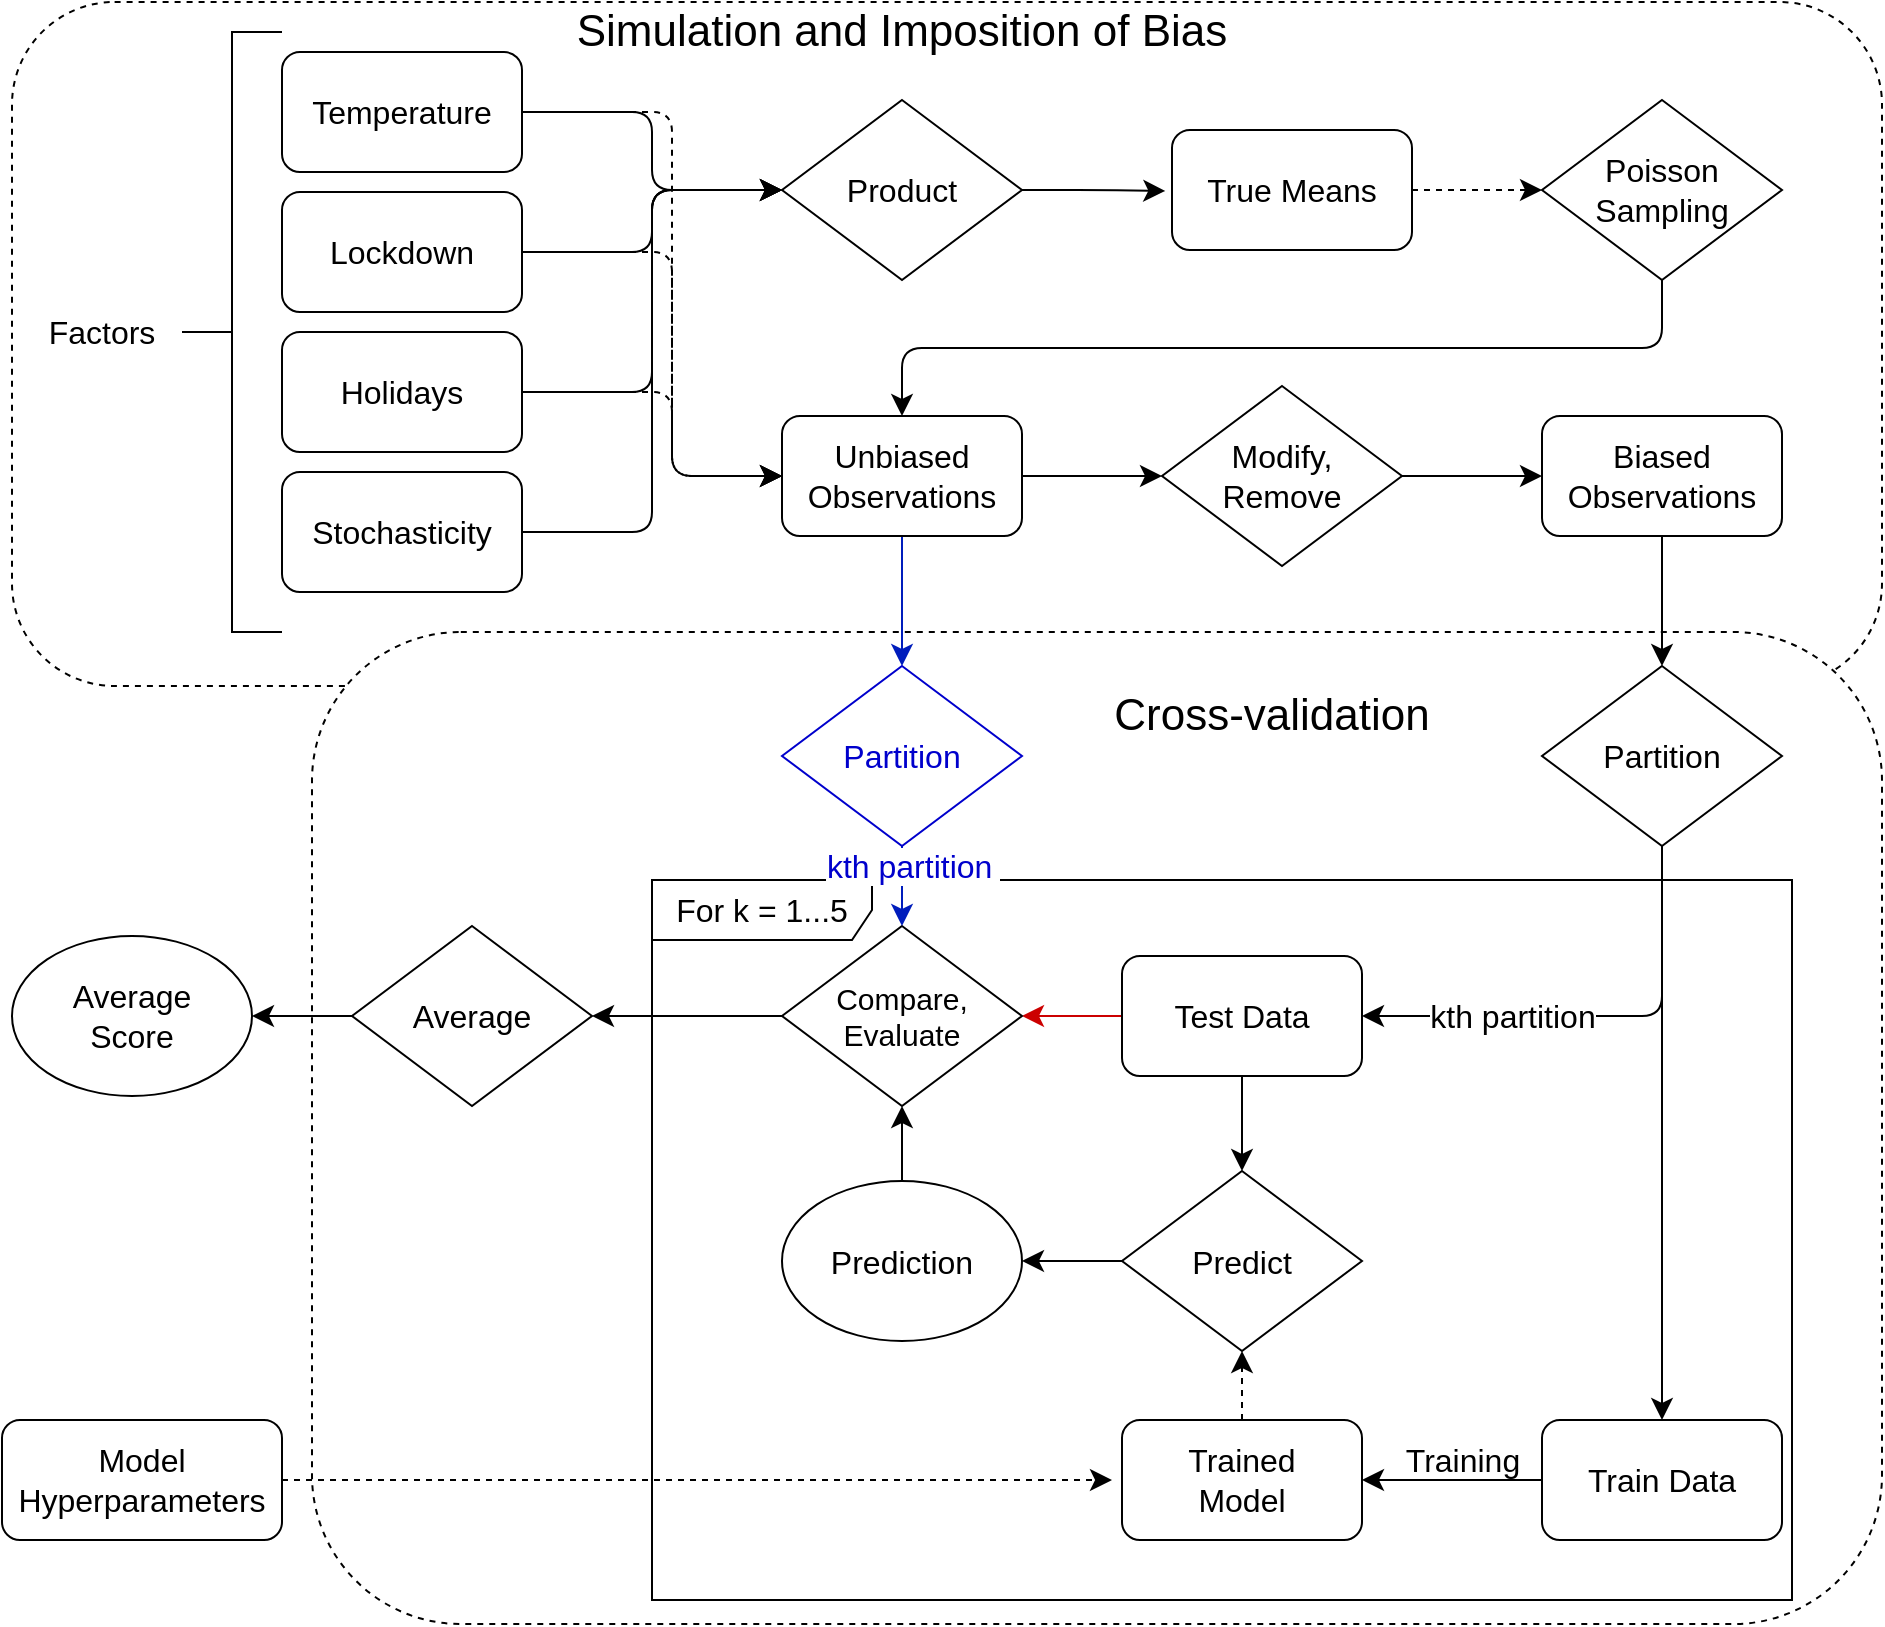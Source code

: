 <mxfile version="23.1.1" type="device">
  <diagram id="6a731a19-8d31-9384-78a2-239565b7b9f0" name="Page-1">
    <mxGraphModel dx="1431" dy="884" grid="1" gridSize="10" guides="1" tooltips="1" connect="1" arrows="1" fold="1" page="1" pageScale="1" pageWidth="1169" pageHeight="827" background="none" math="0" shadow="0">
      <root>
        <mxCell id="0" />
        <mxCell id="1" parent="0" />
        <mxCell id="N-EXLYOBHCz0gF71m2AQ-140" value="" style="rounded=1;whiteSpace=wrap;html=1;fontFamily=Helvetica;fontSize=12;fontColor=default;fillColor=default;dashed=1;" parent="1" vertex="1">
          <mxGeometry x="150" y="8" width="935" height="342" as="geometry" />
        </mxCell>
        <mxCell id="N-EXLYOBHCz0gF71m2AQ-133" value="" style="rounded=1;whiteSpace=wrap;html=1;fontFamily=Helvetica;fontSize=12;fontColor=default;fillColor=default;dashed=1;" parent="1" vertex="1">
          <mxGeometry x="300" y="323" width="785" height="496" as="geometry" />
        </mxCell>
        <mxCell id="N-EXLYOBHCz0gF71m2AQ-56" value="Temperature" style="rounded=1;whiteSpace=wrap;html=1;fontSize=16;strokeWidth=1;" parent="1" vertex="1">
          <mxGeometry x="285" y="33" width="120" height="60" as="geometry" />
        </mxCell>
        <mxCell id="N-EXLYOBHCz0gF71m2AQ-57" value="Lockdown" style="rounded=1;whiteSpace=wrap;html=1;fontSize=16;strokeWidth=1;" parent="1" vertex="1">
          <mxGeometry x="285" y="103" width="120" height="60" as="geometry" />
        </mxCell>
        <mxCell id="N-EXLYOBHCz0gF71m2AQ-58" value="True Means" style="rounded=1;whiteSpace=wrap;html=1;fontSize=16;strokeWidth=1;" parent="1" vertex="1">
          <mxGeometry x="730" y="72" width="120" height="60" as="geometry" />
        </mxCell>
        <mxCell id="N-EXLYOBHCz0gF71m2AQ-59" value="&lt;p class=&quot;pf0&quot;&gt;Stochasticity&lt;/p&gt;" style="rounded=1;whiteSpace=wrap;html=1;fontSize=16;strokeWidth=1;" parent="1" vertex="1">
          <mxGeometry x="285" y="243" width="120" height="60" as="geometry" />
        </mxCell>
        <mxCell id="N-EXLYOBHCz0gF71m2AQ-60" value="Factors" style="text;html=1;strokeColor=none;fillColor=none;align=center;verticalAlign=middle;whiteSpace=wrap;rounded=0;fontSize=16;" parent="1" vertex="1">
          <mxGeometry x="165" y="158" width="60" height="30" as="geometry" />
        </mxCell>
        <mxCell id="N-EXLYOBHCz0gF71m2AQ-62" value="" style="endArrow=classic;html=1;rounded=1;fontSize=12;startSize=8;endSize=8;exitX=1;exitY=0.5;exitDx=0;exitDy=0;entryX=0;entryY=0.5;entryDx=0;entryDy=0;edgeStyle=orthogonalEdgeStyle;curved=0;" parent="1" source="N-EXLYOBHCz0gF71m2AQ-56" target="N-EXLYOBHCz0gF71m2AQ-67" edge="1">
          <mxGeometry width="50" height="50" relative="1" as="geometry">
            <mxPoint x="285" y="238" as="sourcePoint" />
            <mxPoint x="255.0" y="218" as="targetPoint" />
          </mxGeometry>
        </mxCell>
        <mxCell id="N-EXLYOBHCz0gF71m2AQ-63" value="" style="endArrow=classic;html=1;rounded=1;fontSize=12;startSize=8;endSize=8;exitX=1;exitY=0.5;exitDx=0;exitDy=0;entryX=0;entryY=0.5;entryDx=0;entryDy=0;edgeStyle=orthogonalEdgeStyle;curved=0;" parent="1" source="N-EXLYOBHCz0gF71m2AQ-57" target="N-EXLYOBHCz0gF71m2AQ-67" edge="1">
          <mxGeometry width="50" height="50" relative="1" as="geometry">
            <mxPoint x="285" y="238" as="sourcePoint" />
            <mxPoint x="255.0" y="218" as="targetPoint" />
          </mxGeometry>
        </mxCell>
        <mxCell id="N-EXLYOBHCz0gF71m2AQ-65" value="" style="endArrow=classic;html=1;rounded=1;fontSize=12;startSize=8;endSize=8;exitX=1;exitY=0.5;exitDx=0;exitDy=0;entryX=0;entryY=0.5;entryDx=0;entryDy=0;edgeStyle=orthogonalEdgeStyle;curved=0;" parent="1" source="N-EXLYOBHCz0gF71m2AQ-59" target="N-EXLYOBHCz0gF71m2AQ-67" edge="1">
          <mxGeometry width="50" height="50" relative="1" as="geometry">
            <mxPoint x="275" y="208" as="sourcePoint" />
            <mxPoint x="255.0" y="218" as="targetPoint" />
          </mxGeometry>
        </mxCell>
        <mxCell id="N-EXLYOBHCz0gF71m2AQ-67" value="&lt;font style=&quot;font-size: 16px;&quot;&gt;Product&lt;/font&gt;" style="rhombus;whiteSpace=wrap;html=1;fontFamily=Helvetica;fontSize=12;fontColor=default;" parent="1" vertex="1">
          <mxGeometry x="535" y="57" width="120" height="90" as="geometry" />
        </mxCell>
        <mxCell id="N-EXLYOBHCz0gF71m2AQ-68" value="Holidays" style="rounded=1;whiteSpace=wrap;html=1;fontSize=16;strokeWidth=1;" parent="1" vertex="1">
          <mxGeometry x="285" y="173" width="120" height="60" as="geometry" />
        </mxCell>
        <mxCell id="N-EXLYOBHCz0gF71m2AQ-70" value="" style="endArrow=classic;html=1;rounded=1;fontSize=12;startSize=8;endSize=8;exitX=1;exitY=0.5;exitDx=0;exitDy=0;entryX=0;entryY=0.5;entryDx=0;entryDy=0;edgeStyle=orthogonalEdgeStyle;curved=0;" parent="1" source="N-EXLYOBHCz0gF71m2AQ-68" target="N-EXLYOBHCz0gF71m2AQ-67" edge="1">
          <mxGeometry width="50" height="50" relative="1" as="geometry">
            <mxPoint x="195" y="318" as="sourcePoint" />
            <mxPoint x="265" y="218" as="targetPoint" />
          </mxGeometry>
        </mxCell>
        <mxCell id="N-EXLYOBHCz0gF71m2AQ-126" style="edgeStyle=orthogonalEdgeStyle;shape=connector;curved=0;rounded=1;orthogonalLoop=1;jettySize=auto;html=1;exitX=0.5;exitY=1;exitDx=0;exitDy=0;entryX=0.5;entryY=0;entryDx=0;entryDy=0;labelBackgroundColor=default;strokeColor=default;align=center;verticalAlign=middle;fontFamily=Helvetica;fontSize=12;fontColor=default;endArrow=classic;startSize=8;endSize=8;" parent="1" source="N-EXLYOBHCz0gF71m2AQ-73" target="N-EXLYOBHCz0gF71m2AQ-76" edge="1">
          <mxGeometry relative="1" as="geometry" />
        </mxCell>
        <mxCell id="N-EXLYOBHCz0gF71m2AQ-73" value="&lt;font style=&quot;font-size: 16px;&quot;&gt;Poisson &lt;br&gt;Sampling&lt;/font&gt;" style="rhombus;whiteSpace=wrap;html=1;fontFamily=Helvetica;fontSize=12;fontColor=default;" parent="1" vertex="1">
          <mxGeometry x="915" y="57" width="120" height="90" as="geometry" />
        </mxCell>
        <mxCell id="N-EXLYOBHCz0gF71m2AQ-74" value="" style="endArrow=classic;html=1;rounded=1;labelBackgroundColor=default;strokeColor=default;align=center;verticalAlign=middle;fontFamily=Helvetica;fontSize=12;fontColor=default;startSize=8;endSize=8;shape=connector;edgeStyle=orthogonalEdgeStyle;curved=0;exitX=1;exitY=0.5;exitDx=0;exitDy=0;entryX=0;entryY=0.5;entryDx=0;entryDy=0;dashed=1;" parent="1" source="N-EXLYOBHCz0gF71m2AQ-58" target="N-EXLYOBHCz0gF71m2AQ-73" edge="1">
          <mxGeometry width="50" height="50" relative="1" as="geometry">
            <mxPoint x="830" y="232" as="sourcePoint" />
            <mxPoint x="880" y="182" as="targetPoint" />
          </mxGeometry>
        </mxCell>
        <mxCell id="N-EXLYOBHCz0gF71m2AQ-124" style="edgeStyle=orthogonalEdgeStyle;shape=connector;curved=0;rounded=1;orthogonalLoop=1;jettySize=auto;html=1;exitX=0.5;exitY=1;exitDx=0;exitDy=0;entryX=0.5;entryY=0;entryDx=0;entryDy=0;labelBackgroundColor=default;strokeColor=#001DBC;align=center;verticalAlign=middle;fontFamily=Helvetica;fontSize=12;fontColor=default;endArrow=classic;startSize=8;endSize=8;fillColor=#0050ef;" parent="1" source="N-EXLYOBHCz0gF71m2AQ-76" target="N-EXLYOBHCz0gF71m2AQ-123" edge="1">
          <mxGeometry relative="1" as="geometry" />
        </mxCell>
        <mxCell id="N-EXLYOBHCz0gF71m2AQ-76" value="Unbiased Observations" style="rounded=1;whiteSpace=wrap;html=1;fontSize=16;strokeWidth=1;" parent="1" vertex="1">
          <mxGeometry x="535" y="215" width="120" height="60" as="geometry" />
        </mxCell>
        <mxCell id="N-EXLYOBHCz0gF71m2AQ-77" value="&lt;span style=&quot;font-size: 16px;&quot;&gt;Modify,&lt;br&gt;Remove&lt;/span&gt;" style="rhombus;whiteSpace=wrap;html=1;fontFamily=Helvetica;fontSize=12;fontColor=default;" parent="1" vertex="1">
          <mxGeometry x="725" y="200" width="120" height="90" as="geometry" />
        </mxCell>
        <mxCell id="N-EXLYOBHCz0gF71m2AQ-78" value="" style="endArrow=classic;html=1;rounded=1;labelBackgroundColor=default;strokeColor=default;align=center;verticalAlign=middle;fontFamily=Helvetica;fontSize=12;fontColor=default;startSize=8;endSize=8;shape=connector;edgeStyle=orthogonalEdgeStyle;curved=0;exitX=1;exitY=0.5;exitDx=0;exitDy=0;entryX=0;entryY=0.5;entryDx=0;entryDy=0;" parent="1" source="N-EXLYOBHCz0gF71m2AQ-76" target="N-EXLYOBHCz0gF71m2AQ-77" edge="1">
          <mxGeometry width="50" height="50" relative="1" as="geometry">
            <mxPoint x="505" y="255" as="sourcePoint" />
            <mxPoint x="555" y="255" as="targetPoint" />
          </mxGeometry>
        </mxCell>
        <mxCell id="N-EXLYOBHCz0gF71m2AQ-79" value="Biased Observations" style="rounded=1;whiteSpace=wrap;html=1;fontSize=16;strokeWidth=1;" parent="1" vertex="1">
          <mxGeometry x="915" y="215" width="120" height="60" as="geometry" />
        </mxCell>
        <mxCell id="N-EXLYOBHCz0gF71m2AQ-80" value="" style="endArrow=classic;html=1;rounded=1;labelBackgroundColor=default;strokeColor=default;align=center;verticalAlign=middle;fontFamily=Helvetica;fontSize=12;fontColor=default;startSize=8;endSize=8;shape=connector;edgeStyle=orthogonalEdgeStyle;curved=0;exitX=1;exitY=0.5;exitDx=0;exitDy=0;entryX=0;entryY=0.5;entryDx=0;entryDy=0;" parent="1" source="N-EXLYOBHCz0gF71m2AQ-77" target="N-EXLYOBHCz0gF71m2AQ-79" edge="1">
          <mxGeometry width="50" height="50" relative="1" as="geometry">
            <mxPoint x="675" y="255" as="sourcePoint" />
            <mxPoint x="725" y="255" as="targetPoint" />
          </mxGeometry>
        </mxCell>
        <mxCell id="N-EXLYOBHCz0gF71m2AQ-142" style="edgeStyle=orthogonalEdgeStyle;shape=connector;curved=0;rounded=1;orthogonalLoop=1;jettySize=auto;html=1;exitX=0.5;exitY=1;exitDx=0;exitDy=0;entryX=1;entryY=0.5;entryDx=0;entryDy=0;labelBackgroundColor=default;strokeColor=default;align=center;verticalAlign=middle;fontFamily=Helvetica;fontSize=12;fontColor=default;endArrow=classic;startSize=8;endSize=8;" parent="1" source="N-EXLYOBHCz0gF71m2AQ-85" target="N-EXLYOBHCz0gF71m2AQ-90" edge="1">
          <mxGeometry relative="1" as="geometry" />
        </mxCell>
        <mxCell id="N-EXLYOBHCz0gF71m2AQ-143" value="&lt;font style=&quot;font-size: 16px;&quot;&gt;kth partition&lt;/font&gt;" style="edgeLabel;html=1;align=center;verticalAlign=middle;resizable=0;points=[];fontSize=12;fontFamily=Helvetica;fontColor=default;" parent="N-EXLYOBHCz0gF71m2AQ-142" vertex="1" connectable="0">
          <mxGeometry x="0.534" y="3" relative="1" as="geometry">
            <mxPoint x="20" y="-3" as="offset" />
          </mxGeometry>
        </mxCell>
        <mxCell id="N-EXLYOBHCz0gF71m2AQ-85" value="&lt;span style=&quot;font-size: 16px;&quot;&gt;Partition&lt;/span&gt;" style="rhombus;whiteSpace=wrap;html=1;fontFamily=Helvetica;fontSize=12;fontColor=default;" parent="1" vertex="1">
          <mxGeometry x="915" y="340" width="120" height="90" as="geometry" />
        </mxCell>
        <mxCell id="N-EXLYOBHCz0gF71m2AQ-86" value="" style="endArrow=classic;html=1;rounded=1;labelBackgroundColor=default;strokeColor=default;align=center;verticalAlign=middle;fontFamily=Helvetica;fontSize=12;fontColor=default;startSize=8;endSize=8;shape=connector;edgeStyle=orthogonalEdgeStyle;curved=0;exitX=0.5;exitY=1;exitDx=0;exitDy=0;entryX=0.5;entryY=0;entryDx=0;entryDy=0;" parent="1" source="N-EXLYOBHCz0gF71m2AQ-79" target="N-EXLYOBHCz0gF71m2AQ-85" edge="1">
          <mxGeometry width="50" height="50" relative="1" as="geometry">
            <mxPoint x="645" y="468" as="sourcePoint" />
            <mxPoint x="945" y="343" as="targetPoint" />
            <Array as="points" />
          </mxGeometry>
        </mxCell>
        <mxCell id="N-EXLYOBHCz0gF71m2AQ-88" value="" style="endArrow=classic;html=1;rounded=1;labelBackgroundColor=default;strokeColor=default;align=center;verticalAlign=middle;fontFamily=Helvetica;fontSize=12;fontColor=default;startSize=8;endSize=8;shape=connector;edgeStyle=orthogonalEdgeStyle;curved=0;exitX=0.5;exitY=1;exitDx=0;exitDy=0;" parent="1" source="N-EXLYOBHCz0gF71m2AQ-85" target="N-EXLYOBHCz0gF71m2AQ-89" edge="1">
          <mxGeometry width="50" height="50" relative="1" as="geometry">
            <mxPoint x="975" y="407" as="sourcePoint" />
            <mxPoint x="685" y="532" as="targetPoint" />
            <Array as="points" />
          </mxGeometry>
        </mxCell>
        <mxCell id="N-EXLYOBHCz0gF71m2AQ-129" style="edgeStyle=orthogonalEdgeStyle;shape=connector;curved=0;rounded=1;orthogonalLoop=1;jettySize=auto;html=1;exitX=0;exitY=0.5;exitDx=0;exitDy=0;entryX=1;entryY=0.5;entryDx=0;entryDy=0;labelBackgroundColor=default;strokeColor=default;align=center;verticalAlign=middle;fontFamily=Helvetica;fontSize=12;fontColor=default;endArrow=classic;startSize=8;endSize=8;" parent="1" source="N-EXLYOBHCz0gF71m2AQ-89" target="N-EXLYOBHCz0gF71m2AQ-97" edge="1">
          <mxGeometry relative="1" as="geometry" />
        </mxCell>
        <mxCell id="N-EXLYOBHCz0gF71m2AQ-130" value="&lt;font style=&quot;font-size: 16px;&quot;&gt;Training&lt;/font&gt;" style="edgeLabel;html=1;align=center;verticalAlign=middle;resizable=0;points=[];fontSize=12;fontFamily=Helvetica;fontColor=default;labelBackgroundColor=none;" parent="N-EXLYOBHCz0gF71m2AQ-129" vertex="1" connectable="0">
          <mxGeometry x="0.165" y="-1" relative="1" as="geometry">
            <mxPoint x="12" y="-9" as="offset" />
          </mxGeometry>
        </mxCell>
        <mxCell id="N-EXLYOBHCz0gF71m2AQ-89" value="&lt;font style=&quot;font-size: 16px;&quot;&gt;Train Data&lt;/font&gt;" style="rounded=1;whiteSpace=wrap;html=1;fontFamily=Helvetica;fontSize=12;fontColor=default;" parent="1" vertex="1">
          <mxGeometry x="915" y="717" width="120" height="60" as="geometry" />
        </mxCell>
        <mxCell id="N-EXLYOBHCz0gF71m2AQ-116" style="edgeStyle=orthogonalEdgeStyle;shape=connector;curved=0;rounded=1;orthogonalLoop=1;jettySize=auto;html=1;exitX=0;exitY=0.5;exitDx=0;exitDy=0;entryX=1;entryY=0.5;entryDx=0;entryDy=0;labelBackgroundColor=default;strokeColor=#CC0000;align=center;verticalAlign=middle;fontFamily=Helvetica;fontSize=12;fontColor=default;endArrow=classic;startSize=8;endSize=8;fillColor=#a20025;" parent="1" source="N-EXLYOBHCz0gF71m2AQ-90" target="N-EXLYOBHCz0gF71m2AQ-110" edge="1">
          <mxGeometry relative="1" as="geometry" />
        </mxCell>
        <mxCell id="N-EXLYOBHCz0gF71m2AQ-90" value="&lt;span style=&quot;font-size: 16px;&quot;&gt;Test Data&lt;/span&gt;" style="rounded=1;whiteSpace=wrap;html=1;fontFamily=Helvetica;fontSize=12;fontColor=default;" parent="1" vertex="1">
          <mxGeometry x="705" y="485" width="120" height="60" as="geometry" />
        </mxCell>
        <mxCell id="N-EXLYOBHCz0gF71m2AQ-95" value="" style="strokeWidth=1;html=1;shape=mxgraph.flowchart.annotation_2;align=left;labelPosition=right;pointerEvents=1;fontFamily=Helvetica;fontSize=12;fontColor=default;shadow=0;" parent="1" vertex="1">
          <mxGeometry x="235" y="23" width="50" height="300" as="geometry" />
        </mxCell>
        <mxCell id="N-EXLYOBHCz0gF71m2AQ-96" value="&lt;font style=&quot;font-size: 16px;&quot;&gt;For k = 1...5&lt;/font&gt;" style="shape=umlFrame;whiteSpace=wrap;html=1;pointerEvents=0;fontFamily=Helvetica;fontSize=12;fontColor=default;width=110;height=30;" parent="1" vertex="1">
          <mxGeometry x="470" y="447" width="570" height="360" as="geometry" />
        </mxCell>
        <mxCell id="N-EXLYOBHCz0gF71m2AQ-97" value="&lt;font style=&quot;font-size: 16px;&quot;&gt;Trained&lt;br&gt;Model&lt;/font&gt;" style="rounded=1;whiteSpace=wrap;html=1;fontFamily=Helvetica;fontSize=12;fontColor=default;" parent="1" vertex="1">
          <mxGeometry x="705" y="717" width="120" height="60" as="geometry" />
        </mxCell>
        <mxCell id="N-EXLYOBHCz0gF71m2AQ-102" value="&lt;font style=&quot;font-size: 16px;&quot;&gt;Model Hyperparameters&lt;/font&gt;" style="rounded=1;whiteSpace=wrap;html=1;fontFamily=Helvetica;fontSize=12;fontColor=default;" parent="1" vertex="1">
          <mxGeometry x="145" y="717" width="140" height="60" as="geometry" />
        </mxCell>
        <mxCell id="N-EXLYOBHCz0gF71m2AQ-103" value="" style="endArrow=classic;html=1;rounded=1;labelBackgroundColor=default;strokeColor=default;align=center;verticalAlign=middle;fontFamily=Helvetica;fontSize=12;fontColor=default;startSize=8;endSize=8;shape=connector;edgeStyle=orthogonalEdgeStyle;curved=0;dashed=1;exitX=1;exitY=0.5;exitDx=0;exitDy=0;" parent="1" source="N-EXLYOBHCz0gF71m2AQ-102" edge="1">
          <mxGeometry width="50" height="50" relative="1" as="geometry">
            <mxPoint x="685" y="633" as="sourcePoint" />
            <mxPoint x="700" y="747" as="targetPoint" />
            <Array as="points">
              <mxPoint x="400" y="747" />
              <mxPoint x="400" y="747" />
            </Array>
          </mxGeometry>
        </mxCell>
        <mxCell id="N-EXLYOBHCz0gF71m2AQ-104" value="&lt;span style=&quot;font-size: 16px;&quot;&gt;Predict&lt;/span&gt;" style="rhombus;whiteSpace=wrap;html=1;fontFamily=Helvetica;fontSize=12;fontColor=default;" parent="1" vertex="1">
          <mxGeometry x="705" y="592.5" width="120" height="90" as="geometry" />
        </mxCell>
        <mxCell id="N-EXLYOBHCz0gF71m2AQ-105" value="" style="endArrow=classic;html=1;rounded=1;labelBackgroundColor=default;strokeColor=default;align=center;verticalAlign=middle;fontFamily=Helvetica;fontSize=12;fontColor=default;startSize=8;endSize=8;shape=connector;edgeStyle=orthogonalEdgeStyle;curved=0;" parent="1" source="N-EXLYOBHCz0gF71m2AQ-90" target="N-EXLYOBHCz0gF71m2AQ-104" edge="1">
          <mxGeometry width="50" height="50" relative="1" as="geometry">
            <mxPoint x="585" y="717.5" as="sourcePoint" />
            <mxPoint x="635" y="667.5" as="targetPoint" />
          </mxGeometry>
        </mxCell>
        <mxCell id="N-EXLYOBHCz0gF71m2AQ-106" value="" style="endArrow=classic;html=1;rounded=1;labelBackgroundColor=default;strokeColor=default;align=center;verticalAlign=middle;fontFamily=Helvetica;fontSize=12;fontColor=default;startSize=8;endSize=8;shape=connector;edgeStyle=orthogonalEdgeStyle;curved=0;dashed=1;" parent="1" source="N-EXLYOBHCz0gF71m2AQ-97" target="N-EXLYOBHCz0gF71m2AQ-104" edge="1">
          <mxGeometry width="50" height="50" relative="1" as="geometry">
            <mxPoint x="595" y="647" as="sourcePoint" />
            <mxPoint x="645" y="597" as="targetPoint" />
          </mxGeometry>
        </mxCell>
        <mxCell id="N-EXLYOBHCz0gF71m2AQ-107" value="" style="endArrow=classic;html=1;rounded=1;labelBackgroundColor=default;strokeColor=default;align=center;verticalAlign=middle;fontFamily=Helvetica;fontSize=12;fontColor=default;startSize=8;endSize=8;shape=connector;edgeStyle=orthogonalEdgeStyle;curved=0;" parent="1" source="N-EXLYOBHCz0gF71m2AQ-104" target="cHCE-FeERzMHVEpSSORq-8" edge="1">
          <mxGeometry width="50" height="50" relative="1" as="geometry">
            <mxPoint x="725" y="577.5" as="sourcePoint" />
            <mxPoint x="655" y="637.5" as="targetPoint" />
            <Array as="points" />
          </mxGeometry>
        </mxCell>
        <mxCell id="N-EXLYOBHCz0gF71m2AQ-113" style="edgeStyle=orthogonalEdgeStyle;shape=connector;curved=0;rounded=1;orthogonalLoop=1;jettySize=auto;html=1;entryX=0.5;entryY=1;entryDx=0;entryDy=0;labelBackgroundColor=default;strokeColor=default;align=center;verticalAlign=middle;fontFamily=Helvetica;fontSize=12;fontColor=default;endArrow=classic;startSize=8;endSize=8;exitX=0.5;exitY=0;exitDx=0;exitDy=0;" parent="1" source="cHCE-FeERzMHVEpSSORq-8" target="N-EXLYOBHCz0gF71m2AQ-110" edge="1">
          <mxGeometry relative="1" as="geometry">
            <mxPoint x="595" y="607.5" as="sourcePoint" />
          </mxGeometry>
        </mxCell>
        <mxCell id="N-EXLYOBHCz0gF71m2AQ-136" style="edgeStyle=orthogonalEdgeStyle;shape=connector;curved=0;rounded=1;orthogonalLoop=1;jettySize=auto;html=1;exitX=0;exitY=0.5;exitDx=0;exitDy=0;entryX=1;entryY=0.5;entryDx=0;entryDy=0;labelBackgroundColor=default;strokeColor=default;align=center;verticalAlign=middle;fontFamily=Helvetica;fontSize=12;fontColor=default;endArrow=classic;startSize=8;endSize=8;" parent="1" source="N-EXLYOBHCz0gF71m2AQ-110" target="N-EXLYOBHCz0gF71m2AQ-118" edge="1">
          <mxGeometry relative="1" as="geometry">
            <mxPoint x="495" y="515" as="targetPoint" />
          </mxGeometry>
        </mxCell>
        <mxCell id="N-EXLYOBHCz0gF71m2AQ-110" value="&lt;span style=&quot;font-size: 15px;&quot;&gt;Compare,&lt;br&gt;Evaluate&lt;br&gt;&lt;/span&gt;" style="rhombus;whiteSpace=wrap;html=1;fontFamily=Helvetica;fontSize=12;fontColor=default;" parent="1" vertex="1">
          <mxGeometry x="535" y="470" width="120" height="90" as="geometry" />
        </mxCell>
        <mxCell id="N-EXLYOBHCz0gF71m2AQ-115" style="edgeStyle=orthogonalEdgeStyle;shape=connector;curved=0;rounded=1;orthogonalLoop=1;jettySize=auto;html=1;exitX=1;exitY=0.5;exitDx=0;exitDy=0;entryX=-0.028;entryY=0.508;entryDx=0;entryDy=0;entryPerimeter=0;labelBackgroundColor=default;strokeColor=default;align=center;verticalAlign=middle;fontFamily=Helvetica;fontSize=12;fontColor=default;endArrow=classic;startSize=8;endSize=8;" parent="1" source="N-EXLYOBHCz0gF71m2AQ-67" target="N-EXLYOBHCz0gF71m2AQ-58" edge="1">
          <mxGeometry relative="1" as="geometry" />
        </mxCell>
        <mxCell id="N-EXLYOBHCz0gF71m2AQ-122" style="edgeStyle=orthogonalEdgeStyle;shape=connector;curved=0;rounded=1;orthogonalLoop=1;jettySize=auto;html=1;exitX=0;exitY=0.5;exitDx=0;exitDy=0;entryX=1;entryY=0.5;entryDx=0;entryDy=0;labelBackgroundColor=default;strokeColor=default;align=center;verticalAlign=middle;fontFamily=Helvetica;fontSize=12;fontColor=default;endArrow=classic;startSize=8;endSize=8;" parent="1" source="N-EXLYOBHCz0gF71m2AQ-118" edge="1">
          <mxGeometry relative="1" as="geometry">
            <mxPoint x="270" y="515" as="targetPoint" />
          </mxGeometry>
        </mxCell>
        <mxCell id="N-EXLYOBHCz0gF71m2AQ-118" value="&lt;span style=&quot;font-size: 16px;&quot;&gt;Average&lt;br&gt;&lt;/span&gt;" style="rhombus;whiteSpace=wrap;html=1;fontFamily=Helvetica;fontSize=12;fontColor=default;" parent="1" vertex="1">
          <mxGeometry x="320" y="470" width="120" height="90" as="geometry" />
        </mxCell>
        <mxCell id="N-EXLYOBHCz0gF71m2AQ-125" style="edgeStyle=orthogonalEdgeStyle;shape=connector;curved=0;rounded=1;orthogonalLoop=1;jettySize=auto;html=1;exitX=0.5;exitY=1;exitDx=0;exitDy=0;entryX=0.5;entryY=0;entryDx=0;entryDy=0;labelBackgroundColor=default;strokeColor=#001DBC;align=center;verticalAlign=middle;fontFamily=Helvetica;fontSize=12;fontColor=default;endArrow=classic;startSize=8;endSize=8;fillColor=#0050ef;" parent="1" source="N-EXLYOBHCz0gF71m2AQ-123" target="N-EXLYOBHCz0gF71m2AQ-110" edge="1">
          <mxGeometry relative="1" as="geometry">
            <Array as="points">
              <mxPoint x="605" y="383" />
              <mxPoint x="605" y="383" />
            </Array>
          </mxGeometry>
        </mxCell>
        <mxCell id="N-EXLYOBHCz0gF71m2AQ-127" value="&lt;font color=&quot;#0000cc&quot;&gt;&lt;font style=&quot;&quot;&gt;&lt;span style=&quot;font-size: 16px;&quot;&gt;kth partition&lt;/span&gt;&lt;/font&gt;&amp;nbsp;&lt;/font&gt;" style="edgeLabel;html=1;align=center;verticalAlign=middle;resizable=0;points=[];fontSize=12;fontFamily=Helvetica;fontColor=default;" parent="N-EXLYOBHCz0gF71m2AQ-125" vertex="1" connectable="0">
          <mxGeometry x="-0.118" y="2" relative="1" as="geometry">
            <mxPoint x="3" y="56" as="offset" />
          </mxGeometry>
        </mxCell>
        <mxCell id="N-EXLYOBHCz0gF71m2AQ-123" value="&lt;span style=&quot;font-size: 16px;&quot;&gt;&lt;font color=&quot;#0000cc&quot;&gt;Partition&lt;/font&gt;&lt;/span&gt;" style="rhombus;whiteSpace=wrap;html=1;fontFamily=Helvetica;fontSize=12;strokeColor=#0000CC;" parent="1" vertex="1">
          <mxGeometry x="535" y="340" width="120" height="90" as="geometry" />
        </mxCell>
        <mxCell id="N-EXLYOBHCz0gF71m2AQ-134" value="&lt;font style=&quot;font-size: 22px;&quot;&gt;Cross-validation&lt;/font&gt;" style="text;html=1;strokeColor=none;fillColor=none;align=center;verticalAlign=middle;whiteSpace=wrap;rounded=0;fontSize=12;fontFamily=Helvetica;fontColor=default;" parent="1" vertex="1">
          <mxGeometry x="690" y="350" width="180" height="30" as="geometry" />
        </mxCell>
        <mxCell id="N-EXLYOBHCz0gF71m2AQ-141" value="&lt;span style=&quot;font-size: 22px;&quot;&gt;Simulation and Imposition of Bias&lt;/span&gt;" style="text;html=1;strokeColor=none;fillColor=none;align=center;verticalAlign=middle;whiteSpace=wrap;rounded=0;fontSize=12;fontFamily=Helvetica;fontColor=default;" parent="1" vertex="1">
          <mxGeometry x="415" y="8" width="360" height="30" as="geometry" />
        </mxCell>
        <mxCell id="cHCE-FeERzMHVEpSSORq-1" value="" style="endArrow=classic;html=1;rounded=1;fontSize=12;startSize=8;endSize=8;exitX=1;exitY=0.5;exitDx=0;exitDy=0;entryX=0;entryY=0.5;entryDx=0;entryDy=0;edgeStyle=orthogonalEdgeStyle;dashed=1;" edge="1" parent="1" source="N-EXLYOBHCz0gF71m2AQ-56" target="N-EXLYOBHCz0gF71m2AQ-76">
          <mxGeometry width="50" height="50" relative="1" as="geometry">
            <mxPoint x="530" y="250" as="sourcePoint" />
            <mxPoint x="580" y="200" as="targetPoint" />
            <Array as="points">
              <mxPoint x="480" y="63" />
              <mxPoint x="480" y="245" />
            </Array>
          </mxGeometry>
        </mxCell>
        <mxCell id="cHCE-FeERzMHVEpSSORq-3" value="" style="endArrow=classic;html=1;rounded=1;labelBackgroundColor=default;strokeColor=default;align=center;verticalAlign=middle;fontFamily=Helvetica;fontSize=12;fontColor=default;startSize=8;endSize=8;shape=connector;edgeStyle=orthogonalEdgeStyle;curved=0;exitX=1;exitY=0.5;exitDx=0;exitDy=0;entryX=0;entryY=0.5;entryDx=0;entryDy=0;dashed=1;" edge="1" parent="1" source="N-EXLYOBHCz0gF71m2AQ-57" target="N-EXLYOBHCz0gF71m2AQ-76">
          <mxGeometry width="50" height="50" relative="1" as="geometry">
            <mxPoint x="490" y="210" as="sourcePoint" />
            <mxPoint x="540" y="160" as="targetPoint" />
            <Array as="points">
              <mxPoint x="480" y="133" />
              <mxPoint x="480" y="245" />
            </Array>
          </mxGeometry>
        </mxCell>
        <mxCell id="cHCE-FeERzMHVEpSSORq-4" value="" style="endArrow=classic;html=1;rounded=1;labelBackgroundColor=default;strokeColor=default;align=center;verticalAlign=middle;fontFamily=Helvetica;fontSize=12;fontColor=default;startSize=8;endSize=8;shape=connector;edgeStyle=orthogonalEdgeStyle;curved=0;exitX=1;exitY=0.5;exitDx=0;exitDy=0;entryX=0;entryY=0.5;entryDx=0;entryDy=0;dashed=1;" edge="1" parent="1" source="N-EXLYOBHCz0gF71m2AQ-68" target="N-EXLYOBHCz0gF71m2AQ-76">
          <mxGeometry width="50" height="50" relative="1" as="geometry">
            <mxPoint x="490" y="210" as="sourcePoint" />
            <mxPoint x="540" y="160" as="targetPoint" />
            <Array as="points">
              <mxPoint x="480" y="203" />
              <mxPoint x="480" y="245" />
            </Array>
          </mxGeometry>
        </mxCell>
        <mxCell id="cHCE-FeERzMHVEpSSORq-8" value="&lt;font style=&quot;font-size: 16px;&quot;&gt;Prediction&lt;/font&gt;" style="ellipse;whiteSpace=wrap;html=1;fontFamily=Helvetica;fontSize=12;fontColor=default;" vertex="1" parent="1">
          <mxGeometry x="535" y="597.5" width="120" height="80" as="geometry" />
        </mxCell>
        <mxCell id="cHCE-FeERzMHVEpSSORq-9" value="&lt;font style=&quot;font-size: 16px;&quot;&gt;Average&lt;br&gt;Score&lt;br&gt;&lt;/font&gt;" style="ellipse;whiteSpace=wrap;html=1;fontFamily=Helvetica;fontSize=12;fontColor=default;" vertex="1" parent="1">
          <mxGeometry x="150" y="475" width="120" height="80" as="geometry" />
        </mxCell>
      </root>
    </mxGraphModel>
  </diagram>
</mxfile>
